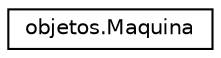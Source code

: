 digraph "Graphical Class Hierarchy"
{
  edge [fontname="Helvetica",fontsize="10",labelfontname="Helvetica",labelfontsize="10"];
  node [fontname="Helvetica",fontsize="10",shape=record];
  rankdir="LR";
  Node0 [label="objetos.Maquina",height=0.2,width=0.4,color="black", fillcolor="white", style="filled",URL="$classobjetos_1_1_maquina.html"];
}
